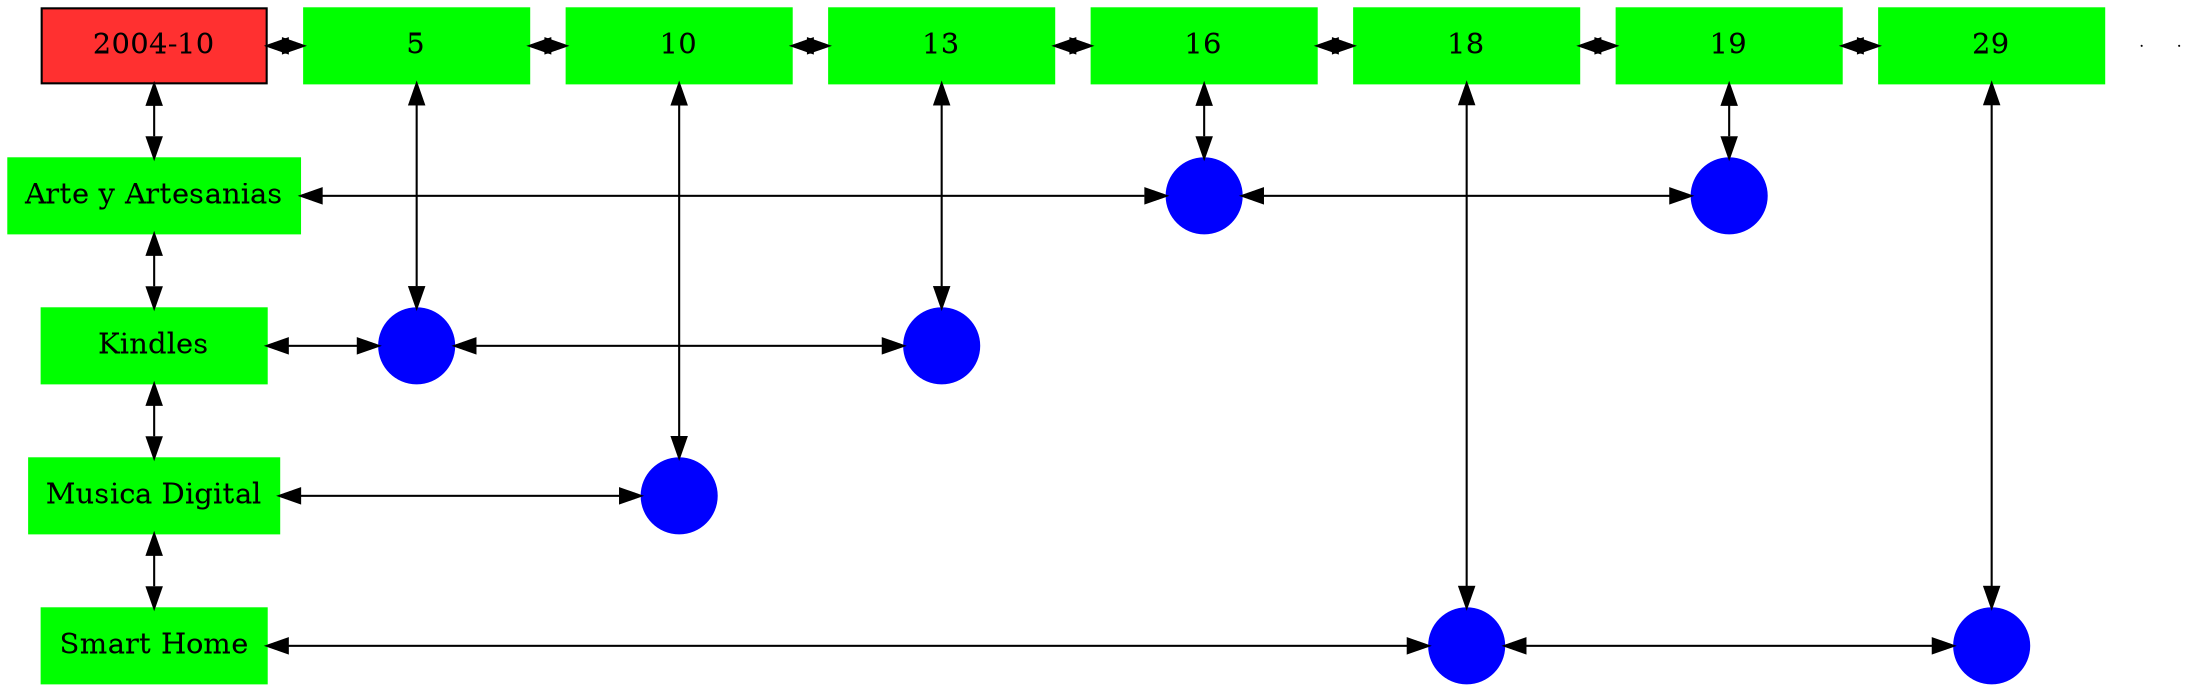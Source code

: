 digraph G{
node[shape="box"];
nodeMt[ label = "2004-10", width = 1.5, style = filled, fillcolor = firebrick1, group = 1 ];
e0[ shape = point, width = 0 ];
e1[ shape = point, width = 0 ];
node0xc002003180[label="5",color=green,style =filled,width = 1.5 group=5];
nodeMt->node0xc002003180[dir="both"];
{rank=same;nodeMt;node0xc002003180;}
node0xc001efbbd0[label="10",color=green,style =filled,width = 1.5 group=10];
node0xc002003180->node0xc001efbbd0[dir="both"];
{rank=same;node0xc002003180;node0xc001efbbd0;}
node0xc0021edf40[label="13",color=green,style =filled,width = 1.5 group=13];
node0xc001efbbd0->node0xc0021edf40[dir="both"];
{rank=same;node0xc001efbbd0;node0xc0021edf40;}
node0xc001efa690[label="16",color=green,style =filled,width = 1.5 group=16];
node0xc0021edf40->node0xc001efa690[dir="both"];
{rank=same;node0xc0021edf40;node0xc001efa690;}
node0xc0022ccaa0[label="18",color=green,style =filled,width = 1.5 group=18];
node0xc001efa690->node0xc0022ccaa0[dir="both"];
{rank=same;node0xc001efa690;node0xc0022ccaa0;}
node0xc0022cddb0[label="19",color=green,style =filled,width = 1.5 group=19];
node0xc0022ccaa0->node0xc0022cddb0[dir="both"];
{rank=same;node0xc0022ccaa0;node0xc0022cddb0;}
node0xc00200e3c0[label="29",color=green,style =filled,width = 1.5 group=29];
node0xc0022cddb0->node0xc00200e3c0[dir="both"];
{rank=same;node0xc0022cddb0;node0xc00200e3c0;}
node0xc001efa640[label="Arte y Artesanias",color=green,style =filled width = 1.5 group=1];
node0xc001ee3780[label="",color=blue,style =filled, width = 0.5 group=16 shape=circle];
node0xc001efa640->node0xc001ee3780[dir="both"];
{rank=same;node0xc001efa640;node0xc001ee3780;}
node0xc0022dc880[label="",color=blue,style =filled, width = 0.5 group=19 shape=circle];
node0xc001ee3780->node0xc0022dc880[dir="both"];
{rank=same;node0xc0022dc880;node0xc001ee3780;}
node0xc002003130[label="Kindles",color=green,style =filled width = 1.5 group=1];
node0xc001ff9b80[label="",color=blue,style =filled, width = 0.5 group=5 shape=circle];
node0xc002003130->node0xc001ff9b80[dir="both"];
{rank=same;node0xc002003130;node0xc001ff9b80;}
node0xc0021ebb80[label="",color=blue,style =filled, width = 0.5 group=13 shape=circle];
node0xc001ff9b80->node0xc0021ebb80[dir="both"];
{rank=same;node0xc0021ebb80;node0xc001ff9b80;}
node0xc001efbb80[label="Musica Digital",color=green,style =filled width = 1.5 group=1];
node0xc001f00480[label="",color=blue,style =filled, width = 0.5 group=10 shape=circle];
node0xc001efbb80->node0xc001f00480[dir="both"];
{rank=same;node0xc001efbb80;node0xc001f00480;}
node0xc00200e370[label="Smart Home",color=green,style =filled width = 1.5 group=1];
node0xc0022c7800[label="",color=blue,style =filled, width = 0.5 group=18 shape=circle];
node0xc00200e370->node0xc0022c7800[dir="both"];
{rank=same;node0xc00200e370;node0xc0022c7800;}
node0xc00200c980[label="",color=blue,style =filled, width = 0.5 group=29 shape=circle];
node0xc0022c7800->node0xc00200c980[dir="both"];
{rank=same;node0xc00200c980;node0xc0022c7800;}
node0xc002003180->node0xc001ff9b80[dir="both"];
node0xc001efbbd0->node0xc001f00480[dir="both"];
node0xc0021edf40->node0xc0021ebb80[dir="both"];
node0xc001efa690->node0xc001ee3780[dir="both"];
node0xc0022ccaa0->node0xc0022c7800[dir="both"];
node0xc0022cddb0->node0xc0022dc880[dir="both"];
node0xc00200e3c0->node0xc00200c980[dir="both"];
nodeMt->node0xc001efa640[dir="both"];
node0xc001efa640->node0xc002003130[dir="both"];
node0xc002003130->node0xc001efbb80[dir="both"];
node0xc001efbb80->node0xc00200e370[dir="both"];
}
